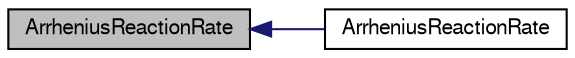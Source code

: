 digraph "ArrheniusReactionRate"
{
  bgcolor="transparent";
  edge [fontname="FreeSans",fontsize="10",labelfontname="FreeSans",labelfontsize="10"];
  node [fontname="FreeSans",fontsize="10",shape=record];
  rankdir="LR";
  Node1 [label="ArrheniusReactionRate",height=0.2,width=0.4,color="black", fillcolor="grey75", style="filled", fontcolor="black"];
  Node1 -> Node2 [dir="back",color="midnightblue",fontsize="10",style="solid",fontname="FreeSans"];
  Node2 [label="ArrheniusReactionRate",height=0.2,width=0.4,color="black",URL="$a30270.html#adf921c6c13814d17970ff3016840a46b",tooltip="Construct from Istream. "];
}
